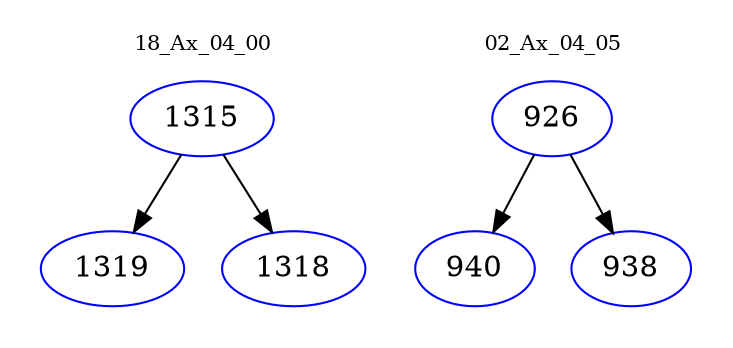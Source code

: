 digraph{
subgraph cluster_0 {
color = white
label = "18_Ax_04_00";
fontsize=10;
T0_1315 [label="1315", color="blue"]
T0_1315 -> T0_1319 [color="black"]
T0_1319 [label="1319", color="blue"]
T0_1315 -> T0_1318 [color="black"]
T0_1318 [label="1318", color="blue"]
}
subgraph cluster_1 {
color = white
label = "02_Ax_04_05";
fontsize=10;
T1_926 [label="926", color="blue"]
T1_926 -> T1_940 [color="black"]
T1_940 [label="940", color="blue"]
T1_926 -> T1_938 [color="black"]
T1_938 [label="938", color="blue"]
}
}
